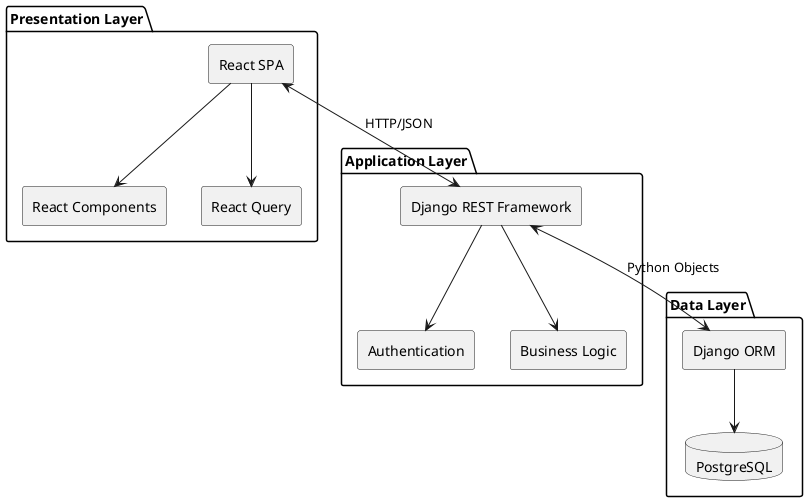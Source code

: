 @startuml Architecture Diagram

skinparam componentStyle rectangle
skinparam monochrome true

package "Presentation Layer" {
  [React SPA] as UI
  [React Components] as Components
  [React Query] as StateManagement
  UI --> Components
  UI --> StateManagement
}

package "Application Layer" {
  [Django REST Framework] as API
  [Authentication] as Auth
  [Business Logic] as Logic
  API --> Auth
  API --> Logic
}

package "Data Layer" {
  [Django ORM] as ORM
  database "PostgreSQL" as DB
  ORM --> DB
}

UI <--> API : HTTP/JSON
API <--> ORM : Python Objects

@enduml